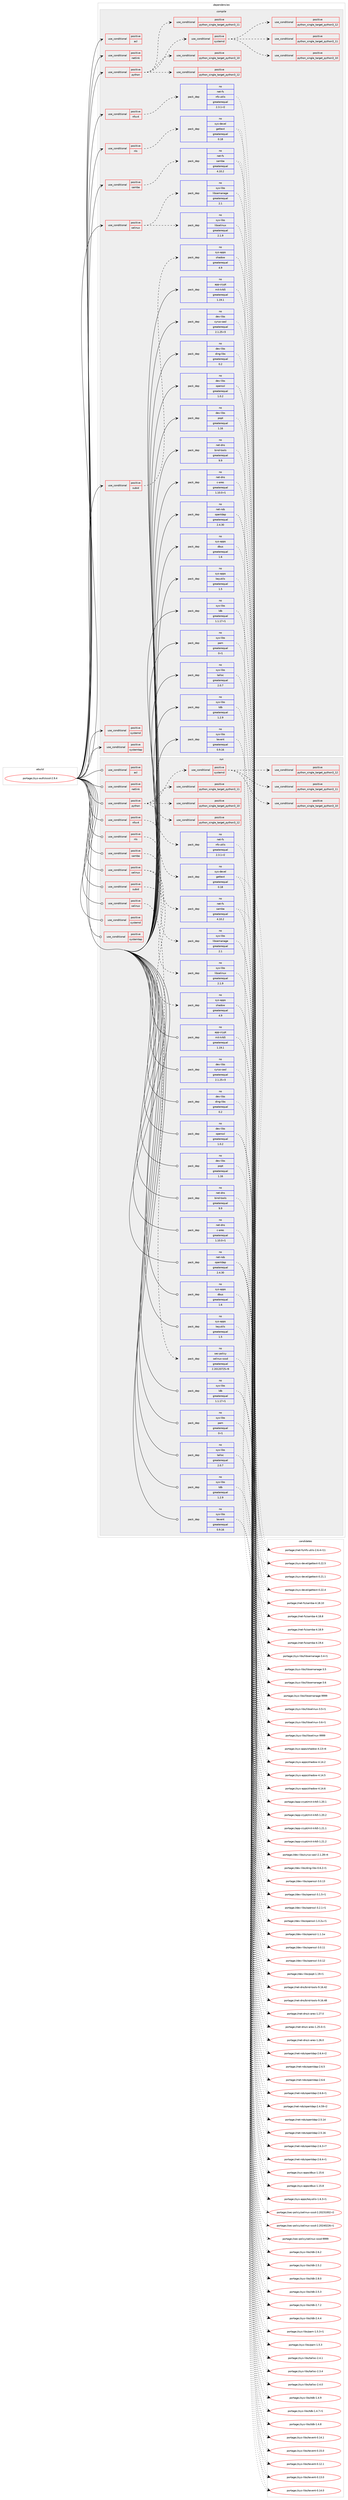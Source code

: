 digraph prolog {

# *************
# Graph options
# *************

newrank=true;
concentrate=true;
compound=true;
graph [rankdir=LR,fontname=Helvetica,fontsize=10,ranksep=1.5];#, ranksep=2.5, nodesep=0.2];
edge  [arrowhead=vee];
node  [fontname=Helvetica,fontsize=10];

# **********
# The ebuild
# **********

subgraph cluster_leftcol {
color=gray;
rank=same;
label=<<i>ebuild</i>>;
id [label="portage://sys-auth/sssd-2.9.4", color=red, width=4, href="../sys-auth/sssd-2.9.4.svg"];
}

# ****************
# The dependencies
# ****************

subgraph cluster_midcol {
color=gray;
label=<<i>dependencies</i>>;
subgraph cluster_compile {
fillcolor="#eeeeee";
style=filled;
label=<<i>compile</i>>;
subgraph cond10071 {
dependency14152 [label=<<TABLE BORDER="0" CELLBORDER="1" CELLSPACING="0" CELLPADDING="4"><TR><TD ROWSPAN="3" CELLPADDING="10">use_conditional</TD></TR><TR><TD>positive</TD></TR><TR><TD>acl</TD></TR></TABLE>>, shape=none, color=red];
# *** BEGIN UNKNOWN DEPENDENCY TYPE (TODO) ***
# dependency14152 -> package_dependency(portage://sys-auth/sssd-2.9.4,install,no,net-fs,cifs-utils,none,[,,],[],[use(enable(acl),none)])
# *** END UNKNOWN DEPENDENCY TYPE (TODO) ***

}
id:e -> dependency14152:w [weight=20,style="solid",arrowhead="vee"];
subgraph cond10072 {
dependency14153 [label=<<TABLE BORDER="0" CELLBORDER="1" CELLSPACING="0" CELLPADDING="4"><TR><TD ROWSPAN="3" CELLPADDING="10">use_conditional</TD></TR><TR><TD>positive</TD></TR><TR><TD>netlink</TD></TR></TABLE>>, shape=none, color=red];
# *** BEGIN UNKNOWN DEPENDENCY TYPE (TODO) ***
# dependency14153 -> package_dependency(portage://sys-auth/sssd-2.9.4,install,no,dev-libs,libnl,none,[,,],[slot(3)],[])
# *** END UNKNOWN DEPENDENCY TYPE (TODO) ***

}
id:e -> dependency14153:w [weight=20,style="solid",arrowhead="vee"];
subgraph cond10073 {
dependency14154 [label=<<TABLE BORDER="0" CELLBORDER="1" CELLSPACING="0" CELLPADDING="4"><TR><TD ROWSPAN="3" CELLPADDING="10">use_conditional</TD></TR><TR><TD>positive</TD></TR><TR><TD>nfsv4</TD></TR></TABLE>>, shape=none, color=red];
subgraph pack3943 {
dependency14155 [label=<<TABLE BORDER="0" CELLBORDER="1" CELLSPACING="0" CELLPADDING="4" WIDTH="220"><TR><TD ROWSPAN="6" CELLPADDING="30">pack_dep</TD></TR><TR><TD WIDTH="110">no</TD></TR><TR><TD>net-fs</TD></TR><TR><TD>nfs-utils</TD></TR><TR><TD>greaterequal</TD></TR><TR><TD>2.3.1-r2</TD></TR></TABLE>>, shape=none, color=blue];
}
dependency14154:e -> dependency14155:w [weight=20,style="dashed",arrowhead="vee"];
}
id:e -> dependency14154:w [weight=20,style="solid",arrowhead="vee"];
subgraph cond10074 {
dependency14156 [label=<<TABLE BORDER="0" CELLBORDER="1" CELLSPACING="0" CELLPADDING="4"><TR><TD ROWSPAN="3" CELLPADDING="10">use_conditional</TD></TR><TR><TD>positive</TD></TR><TR><TD>nls</TD></TR></TABLE>>, shape=none, color=red];
subgraph pack3944 {
dependency14157 [label=<<TABLE BORDER="0" CELLBORDER="1" CELLSPACING="0" CELLPADDING="4" WIDTH="220"><TR><TD ROWSPAN="6" CELLPADDING="30">pack_dep</TD></TR><TR><TD WIDTH="110">no</TD></TR><TR><TD>sys-devel</TD></TR><TR><TD>gettext</TD></TR><TR><TD>greaterequal</TD></TR><TR><TD>0.18</TD></TR></TABLE>>, shape=none, color=blue];
}
dependency14156:e -> dependency14157:w [weight=20,style="dashed",arrowhead="vee"];
}
id:e -> dependency14156:w [weight=20,style="solid",arrowhead="vee"];
subgraph cond10075 {
dependency14158 [label=<<TABLE BORDER="0" CELLBORDER="1" CELLSPACING="0" CELLPADDING="4"><TR><TD ROWSPAN="3" CELLPADDING="10">use_conditional</TD></TR><TR><TD>positive</TD></TR><TR><TD>python</TD></TR></TABLE>>, shape=none, color=red];
subgraph cond10076 {
dependency14159 [label=<<TABLE BORDER="0" CELLBORDER="1" CELLSPACING="0" CELLPADDING="4"><TR><TD ROWSPAN="3" CELLPADDING="10">use_conditional</TD></TR><TR><TD>positive</TD></TR><TR><TD>python_single_target_python3_10</TD></TR></TABLE>>, shape=none, color=red];
# *** BEGIN UNKNOWN DEPENDENCY TYPE (TODO) ***
# dependency14159 -> package_dependency(portage://sys-auth/sssd-2.9.4,install,no,dev-lang,python,none,[,,],[slot(3.10)],[])
# *** END UNKNOWN DEPENDENCY TYPE (TODO) ***

}
dependency14158:e -> dependency14159:w [weight=20,style="dashed",arrowhead="vee"];
subgraph cond10077 {
dependency14160 [label=<<TABLE BORDER="0" CELLBORDER="1" CELLSPACING="0" CELLPADDING="4"><TR><TD ROWSPAN="3" CELLPADDING="10">use_conditional</TD></TR><TR><TD>positive</TD></TR><TR><TD>python_single_target_python3_11</TD></TR></TABLE>>, shape=none, color=red];
# *** BEGIN UNKNOWN DEPENDENCY TYPE (TODO) ***
# dependency14160 -> package_dependency(portage://sys-auth/sssd-2.9.4,install,no,dev-lang,python,none,[,,],[slot(3.11)],[])
# *** END UNKNOWN DEPENDENCY TYPE (TODO) ***

}
dependency14158:e -> dependency14160:w [weight=20,style="dashed",arrowhead="vee"];
subgraph cond10078 {
dependency14161 [label=<<TABLE BORDER="0" CELLBORDER="1" CELLSPACING="0" CELLPADDING="4"><TR><TD ROWSPAN="3" CELLPADDING="10">use_conditional</TD></TR><TR><TD>positive</TD></TR><TR><TD>python_single_target_python3_12</TD></TR></TABLE>>, shape=none, color=red];
# *** BEGIN UNKNOWN DEPENDENCY TYPE (TODO) ***
# dependency14161 -> package_dependency(portage://sys-auth/sssd-2.9.4,install,no,dev-lang,python,none,[,,],[slot(3.12)],[])
# *** END UNKNOWN DEPENDENCY TYPE (TODO) ***

}
dependency14158:e -> dependency14161:w [weight=20,style="dashed",arrowhead="vee"];
subgraph cond10079 {
dependency14162 [label=<<TABLE BORDER="0" CELLBORDER="1" CELLSPACING="0" CELLPADDING="4"><TR><TD ROWSPAN="3" CELLPADDING="10">use_conditional</TD></TR><TR><TD>positive</TD></TR><TR><TD>systemd</TD></TR></TABLE>>, shape=none, color=red];
subgraph cond10080 {
dependency14163 [label=<<TABLE BORDER="0" CELLBORDER="1" CELLSPACING="0" CELLPADDING="4"><TR><TD ROWSPAN="3" CELLPADDING="10">use_conditional</TD></TR><TR><TD>positive</TD></TR><TR><TD>python_single_target_python3_10</TD></TR></TABLE>>, shape=none, color=red];
# *** BEGIN UNKNOWN DEPENDENCY TYPE (TODO) ***
# dependency14163 -> package_dependency(portage://sys-auth/sssd-2.9.4,install,no,dev-python,python-systemd,none,[,,],[],[use(enable(python_targets_python3_10),negative)])
# *** END UNKNOWN DEPENDENCY TYPE (TODO) ***

}
dependency14162:e -> dependency14163:w [weight=20,style="dashed",arrowhead="vee"];
subgraph cond10081 {
dependency14164 [label=<<TABLE BORDER="0" CELLBORDER="1" CELLSPACING="0" CELLPADDING="4"><TR><TD ROWSPAN="3" CELLPADDING="10">use_conditional</TD></TR><TR><TD>positive</TD></TR><TR><TD>python_single_target_python3_11</TD></TR></TABLE>>, shape=none, color=red];
# *** BEGIN UNKNOWN DEPENDENCY TYPE (TODO) ***
# dependency14164 -> package_dependency(portage://sys-auth/sssd-2.9.4,install,no,dev-python,python-systemd,none,[,,],[],[use(enable(python_targets_python3_11),negative)])
# *** END UNKNOWN DEPENDENCY TYPE (TODO) ***

}
dependency14162:e -> dependency14164:w [weight=20,style="dashed",arrowhead="vee"];
subgraph cond10082 {
dependency14165 [label=<<TABLE BORDER="0" CELLBORDER="1" CELLSPACING="0" CELLPADDING="4"><TR><TD ROWSPAN="3" CELLPADDING="10">use_conditional</TD></TR><TR><TD>positive</TD></TR><TR><TD>python_single_target_python3_12</TD></TR></TABLE>>, shape=none, color=red];
# *** BEGIN UNKNOWN DEPENDENCY TYPE (TODO) ***
# dependency14165 -> package_dependency(portage://sys-auth/sssd-2.9.4,install,no,dev-python,python-systemd,none,[,,],[],[use(enable(python_targets_python3_12),negative)])
# *** END UNKNOWN DEPENDENCY TYPE (TODO) ***

}
dependency14162:e -> dependency14165:w [weight=20,style="dashed",arrowhead="vee"];
}
dependency14158:e -> dependency14162:w [weight=20,style="dashed",arrowhead="vee"];
}
id:e -> dependency14158:w [weight=20,style="solid",arrowhead="vee"];
subgraph cond10083 {
dependency14166 [label=<<TABLE BORDER="0" CELLBORDER="1" CELLSPACING="0" CELLPADDING="4"><TR><TD ROWSPAN="3" CELLPADDING="10">use_conditional</TD></TR><TR><TD>positive</TD></TR><TR><TD>samba</TD></TR></TABLE>>, shape=none, color=red];
subgraph pack3945 {
dependency14167 [label=<<TABLE BORDER="0" CELLBORDER="1" CELLSPACING="0" CELLPADDING="4" WIDTH="220"><TR><TD ROWSPAN="6" CELLPADDING="30">pack_dep</TD></TR><TR><TD WIDTH="110">no</TD></TR><TR><TD>net-fs</TD></TR><TR><TD>samba</TD></TR><TR><TD>greaterequal</TD></TR><TR><TD>4.10.2</TD></TR></TABLE>>, shape=none, color=blue];
}
dependency14166:e -> dependency14167:w [weight=20,style="dashed",arrowhead="vee"];
}
id:e -> dependency14166:w [weight=20,style="solid",arrowhead="vee"];
subgraph cond10084 {
dependency14168 [label=<<TABLE BORDER="0" CELLBORDER="1" CELLSPACING="0" CELLPADDING="4"><TR><TD ROWSPAN="3" CELLPADDING="10">use_conditional</TD></TR><TR><TD>positive</TD></TR><TR><TD>selinux</TD></TR></TABLE>>, shape=none, color=red];
subgraph pack3946 {
dependency14169 [label=<<TABLE BORDER="0" CELLBORDER="1" CELLSPACING="0" CELLPADDING="4" WIDTH="220"><TR><TD ROWSPAN="6" CELLPADDING="30">pack_dep</TD></TR><TR><TD WIDTH="110">no</TD></TR><TR><TD>sys-libs</TD></TR><TR><TD>libselinux</TD></TR><TR><TD>greaterequal</TD></TR><TR><TD>2.1.9</TD></TR></TABLE>>, shape=none, color=blue];
}
dependency14168:e -> dependency14169:w [weight=20,style="dashed",arrowhead="vee"];
subgraph pack3947 {
dependency14170 [label=<<TABLE BORDER="0" CELLBORDER="1" CELLSPACING="0" CELLPADDING="4" WIDTH="220"><TR><TD ROWSPAN="6" CELLPADDING="30">pack_dep</TD></TR><TR><TD WIDTH="110">no</TD></TR><TR><TD>sys-libs</TD></TR><TR><TD>libsemanage</TD></TR><TR><TD>greaterequal</TD></TR><TR><TD>2.1</TD></TR></TABLE>>, shape=none, color=blue];
}
dependency14168:e -> dependency14170:w [weight=20,style="dashed",arrowhead="vee"];
}
id:e -> dependency14168:w [weight=20,style="solid",arrowhead="vee"];
subgraph cond10085 {
dependency14171 [label=<<TABLE BORDER="0" CELLBORDER="1" CELLSPACING="0" CELLPADDING="4"><TR><TD ROWSPAN="3" CELLPADDING="10">use_conditional</TD></TR><TR><TD>positive</TD></TR><TR><TD>subid</TD></TR></TABLE>>, shape=none, color=red];
subgraph pack3948 {
dependency14172 [label=<<TABLE BORDER="0" CELLBORDER="1" CELLSPACING="0" CELLPADDING="4" WIDTH="220"><TR><TD ROWSPAN="6" CELLPADDING="30">pack_dep</TD></TR><TR><TD WIDTH="110">no</TD></TR><TR><TD>sys-apps</TD></TR><TR><TD>shadow</TD></TR><TR><TD>greaterequal</TD></TR><TR><TD>4.9</TD></TR></TABLE>>, shape=none, color=blue];
}
dependency14171:e -> dependency14172:w [weight=20,style="dashed",arrowhead="vee"];
}
id:e -> dependency14171:w [weight=20,style="solid",arrowhead="vee"];
subgraph cond10086 {
dependency14173 [label=<<TABLE BORDER="0" CELLBORDER="1" CELLSPACING="0" CELLPADDING="4"><TR><TD ROWSPAN="3" CELLPADDING="10">use_conditional</TD></TR><TR><TD>positive</TD></TR><TR><TD>systemd</TD></TR></TABLE>>, shape=none, color=red];
# *** BEGIN UNKNOWN DEPENDENCY TYPE (TODO) ***
# dependency14173 -> package_dependency(portage://sys-auth/sssd-2.9.4,install,no,sys-apps,systemd,none,[,,],any_same_slot,[])
# *** END UNKNOWN DEPENDENCY TYPE (TODO) ***

# *** BEGIN UNKNOWN DEPENDENCY TYPE (TODO) ***
# dependency14173 -> package_dependency(portage://sys-auth/sssd-2.9.4,install,no,sys-apps,util-linux,none,[,,],[],[])
# *** END UNKNOWN DEPENDENCY TYPE (TODO) ***

}
id:e -> dependency14173:w [weight=20,style="solid",arrowhead="vee"];
subgraph cond10087 {
dependency14174 [label=<<TABLE BORDER="0" CELLBORDER="1" CELLSPACING="0" CELLPADDING="4"><TR><TD ROWSPAN="3" CELLPADDING="10">use_conditional</TD></TR><TR><TD>positive</TD></TR><TR><TD>systemtap</TD></TR></TABLE>>, shape=none, color=red];
# *** BEGIN UNKNOWN DEPENDENCY TYPE (TODO) ***
# dependency14174 -> package_dependency(portage://sys-auth/sssd-2.9.4,install,no,dev-debug,systemtap,none,[,,],[],[])
# *** END UNKNOWN DEPENDENCY TYPE (TODO) ***

}
id:e -> dependency14174:w [weight=20,style="solid",arrowhead="vee"];
subgraph pack3949 {
dependency14175 [label=<<TABLE BORDER="0" CELLBORDER="1" CELLSPACING="0" CELLPADDING="4" WIDTH="220"><TR><TD ROWSPAN="6" CELLPADDING="30">pack_dep</TD></TR><TR><TD WIDTH="110">no</TD></TR><TR><TD>app-crypt</TD></TR><TR><TD>mit-krb5</TD></TR><TR><TD>greaterequal</TD></TR><TR><TD>1.19.1</TD></TR></TABLE>>, shape=none, color=blue];
}
id:e -> dependency14175:w [weight=20,style="solid",arrowhead="vee"];
# *** BEGIN UNKNOWN DEPENDENCY TYPE (TODO) ***
# id -> package_dependency(portage://sys-auth/sssd-2.9.4,install,no,app-crypt,p11-kit,none,[,,],[],[])
# *** END UNKNOWN DEPENDENCY TYPE (TODO) ***

subgraph pack3950 {
dependency14176 [label=<<TABLE BORDER="0" CELLBORDER="1" CELLSPACING="0" CELLPADDING="4" WIDTH="220"><TR><TD ROWSPAN="6" CELLPADDING="30">pack_dep</TD></TR><TR><TD WIDTH="110">no</TD></TR><TR><TD>dev-libs</TD></TR><TR><TD>cyrus-sasl</TD></TR><TR><TD>greaterequal</TD></TR><TR><TD>2.1.25-r3</TD></TR></TABLE>>, shape=none, color=blue];
}
id:e -> dependency14176:w [weight=20,style="solid",arrowhead="vee"];
subgraph pack3951 {
dependency14177 [label=<<TABLE BORDER="0" CELLBORDER="1" CELLSPACING="0" CELLPADDING="4" WIDTH="220"><TR><TD ROWSPAN="6" CELLPADDING="30">pack_dep</TD></TR><TR><TD WIDTH="110">no</TD></TR><TR><TD>dev-libs</TD></TR><TR><TD>ding-libs</TD></TR><TR><TD>greaterequal</TD></TR><TR><TD>0.2</TD></TR></TABLE>>, shape=none, color=blue];
}
id:e -> dependency14177:w [weight=20,style="solid",arrowhead="vee"];
# *** BEGIN UNKNOWN DEPENDENCY TYPE (TODO) ***
# id -> package_dependency(portage://sys-auth/sssd-2.9.4,install,no,dev-libs,jansson,none,[,,],any_same_slot,[])
# *** END UNKNOWN DEPENDENCY TYPE (TODO) ***

# *** BEGIN UNKNOWN DEPENDENCY TYPE (TODO) ***
# id -> package_dependency(portage://sys-auth/sssd-2.9.4,install,no,dev-libs,libpcre2,none,[,,],any_same_slot,[])
# *** END UNKNOWN DEPENDENCY TYPE (TODO) ***

# *** BEGIN UNKNOWN DEPENDENCY TYPE (TODO) ***
# id -> package_dependency(portage://sys-auth/sssd-2.9.4,install,no,dev-libs,libunistring,none,[,,],any_same_slot,[])
# *** END UNKNOWN DEPENDENCY TYPE (TODO) ***

subgraph pack3952 {
dependency14178 [label=<<TABLE BORDER="0" CELLBORDER="1" CELLSPACING="0" CELLPADDING="4" WIDTH="220"><TR><TD ROWSPAN="6" CELLPADDING="30">pack_dep</TD></TR><TR><TD WIDTH="110">no</TD></TR><TR><TD>dev-libs</TD></TR><TR><TD>openssl</TD></TR><TR><TD>greaterequal</TD></TR><TR><TD>1.0.2</TD></TR></TABLE>>, shape=none, color=blue];
}
id:e -> dependency14178:w [weight=20,style="solid",arrowhead="vee"];
subgraph pack3953 {
dependency14179 [label=<<TABLE BORDER="0" CELLBORDER="1" CELLSPACING="0" CELLPADDING="4" WIDTH="220"><TR><TD ROWSPAN="6" CELLPADDING="30">pack_dep</TD></TR><TR><TD WIDTH="110">no</TD></TR><TR><TD>dev-libs</TD></TR><TR><TD>popt</TD></TR><TR><TD>greaterequal</TD></TR><TR><TD>1.16</TD></TR></TABLE>>, shape=none, color=blue];
}
id:e -> dependency14179:w [weight=20,style="solid",arrowhead="vee"];
subgraph pack3954 {
dependency14180 [label=<<TABLE BORDER="0" CELLBORDER="1" CELLSPACING="0" CELLPADDING="4" WIDTH="220"><TR><TD ROWSPAN="6" CELLPADDING="30">pack_dep</TD></TR><TR><TD WIDTH="110">no</TD></TR><TR><TD>net-dns</TD></TR><TR><TD>bind-tools</TD></TR><TR><TD>greaterequal</TD></TR><TR><TD>9.9</TD></TR></TABLE>>, shape=none, color=blue];
}
id:e -> dependency14180:w [weight=20,style="solid",arrowhead="vee"];
subgraph pack3955 {
dependency14181 [label=<<TABLE BORDER="0" CELLBORDER="1" CELLSPACING="0" CELLPADDING="4" WIDTH="220"><TR><TD ROWSPAN="6" CELLPADDING="30">pack_dep</TD></TR><TR><TD WIDTH="110">no</TD></TR><TR><TD>net-dns</TD></TR><TR><TD>c-ares</TD></TR><TR><TD>greaterequal</TD></TR><TR><TD>1.10.0-r1</TD></TR></TABLE>>, shape=none, color=blue];
}
id:e -> dependency14181:w [weight=20,style="solid",arrowhead="vee"];
subgraph pack3956 {
dependency14182 [label=<<TABLE BORDER="0" CELLBORDER="1" CELLSPACING="0" CELLPADDING="4" WIDTH="220"><TR><TD ROWSPAN="6" CELLPADDING="30">pack_dep</TD></TR><TR><TD WIDTH="110">no</TD></TR><TR><TD>net-nds</TD></TR><TR><TD>openldap</TD></TR><TR><TD>greaterequal</TD></TR><TR><TD>2.4.30</TD></TR></TABLE>>, shape=none, color=blue];
}
id:e -> dependency14182:w [weight=20,style="solid",arrowhead="vee"];
subgraph pack3957 {
dependency14183 [label=<<TABLE BORDER="0" CELLBORDER="1" CELLSPACING="0" CELLPADDING="4" WIDTH="220"><TR><TD ROWSPAN="6" CELLPADDING="30">pack_dep</TD></TR><TR><TD WIDTH="110">no</TD></TR><TR><TD>sys-apps</TD></TR><TR><TD>dbus</TD></TR><TR><TD>greaterequal</TD></TR><TR><TD>1.6</TD></TR></TABLE>>, shape=none, color=blue];
}
id:e -> dependency14183:w [weight=20,style="solid",arrowhead="vee"];
subgraph pack3958 {
dependency14184 [label=<<TABLE BORDER="0" CELLBORDER="1" CELLSPACING="0" CELLPADDING="4" WIDTH="220"><TR><TD ROWSPAN="6" CELLPADDING="30">pack_dep</TD></TR><TR><TD WIDTH="110">no</TD></TR><TR><TD>sys-apps</TD></TR><TR><TD>keyutils</TD></TR><TR><TD>greaterequal</TD></TR><TR><TD>1.5</TD></TR></TABLE>>, shape=none, color=blue];
}
id:e -> dependency14184:w [weight=20,style="solid",arrowhead="vee"];
subgraph pack3959 {
dependency14185 [label=<<TABLE BORDER="0" CELLBORDER="1" CELLSPACING="0" CELLPADDING="4" WIDTH="220"><TR><TD ROWSPAN="6" CELLPADDING="30">pack_dep</TD></TR><TR><TD WIDTH="110">no</TD></TR><TR><TD>sys-libs</TD></TR><TR><TD>ldb</TD></TR><TR><TD>greaterequal</TD></TR><TR><TD>1.1.17-r1</TD></TR></TABLE>>, shape=none, color=blue];
}
id:e -> dependency14185:w [weight=20,style="solid",arrowhead="vee"];
subgraph pack3960 {
dependency14186 [label=<<TABLE BORDER="0" CELLBORDER="1" CELLSPACING="0" CELLPADDING="4" WIDTH="220"><TR><TD ROWSPAN="6" CELLPADDING="30">pack_dep</TD></TR><TR><TD WIDTH="110">no</TD></TR><TR><TD>sys-libs</TD></TR><TR><TD>pam</TD></TR><TR><TD>greaterequal</TD></TR><TR><TD>0-r1</TD></TR></TABLE>>, shape=none, color=blue];
}
id:e -> dependency14186:w [weight=20,style="solid",arrowhead="vee"];
subgraph pack3961 {
dependency14187 [label=<<TABLE BORDER="0" CELLBORDER="1" CELLSPACING="0" CELLPADDING="4" WIDTH="220"><TR><TD ROWSPAN="6" CELLPADDING="30">pack_dep</TD></TR><TR><TD WIDTH="110">no</TD></TR><TR><TD>sys-libs</TD></TR><TR><TD>talloc</TD></TR><TR><TD>greaterequal</TD></TR><TR><TD>2.0.7</TD></TR></TABLE>>, shape=none, color=blue];
}
id:e -> dependency14187:w [weight=20,style="solid",arrowhead="vee"];
subgraph pack3962 {
dependency14188 [label=<<TABLE BORDER="0" CELLBORDER="1" CELLSPACING="0" CELLPADDING="4" WIDTH="220"><TR><TD ROWSPAN="6" CELLPADDING="30">pack_dep</TD></TR><TR><TD WIDTH="110">no</TD></TR><TR><TD>sys-libs</TD></TR><TR><TD>tdb</TD></TR><TR><TD>greaterequal</TD></TR><TR><TD>1.2.9</TD></TR></TABLE>>, shape=none, color=blue];
}
id:e -> dependency14188:w [weight=20,style="solid",arrowhead="vee"];
subgraph pack3963 {
dependency14189 [label=<<TABLE BORDER="0" CELLBORDER="1" CELLSPACING="0" CELLPADDING="4" WIDTH="220"><TR><TD ROWSPAN="6" CELLPADDING="30">pack_dep</TD></TR><TR><TD WIDTH="110">no</TD></TR><TR><TD>sys-libs</TD></TR><TR><TD>tevent</TD></TR><TR><TD>greaterequal</TD></TR><TR><TD>0.9.16</TD></TR></TABLE>>, shape=none, color=blue];
}
id:e -> dependency14189:w [weight=20,style="solid",arrowhead="vee"];
# *** BEGIN UNKNOWN DEPENDENCY TYPE (TODO) ***
# id -> package_dependency(portage://sys-auth/sssd-2.9.4,install,no,virtual,libintl,none,[,,],[],[])
# *** END UNKNOWN DEPENDENCY TYPE (TODO) ***

}
subgraph cluster_compileandrun {
fillcolor="#eeeeee";
style=filled;
label=<<i>compile and run</i>>;
}
subgraph cluster_run {
fillcolor="#eeeeee";
style=filled;
label=<<i>run</i>>;
subgraph cond10088 {
dependency14190 [label=<<TABLE BORDER="0" CELLBORDER="1" CELLSPACING="0" CELLPADDING="4"><TR><TD ROWSPAN="3" CELLPADDING="10">use_conditional</TD></TR><TR><TD>positive</TD></TR><TR><TD>acl</TD></TR></TABLE>>, shape=none, color=red];
# *** BEGIN UNKNOWN DEPENDENCY TYPE (TODO) ***
# dependency14190 -> package_dependency(portage://sys-auth/sssd-2.9.4,run,no,net-fs,cifs-utils,none,[,,],[],[use(enable(acl),none)])
# *** END UNKNOWN DEPENDENCY TYPE (TODO) ***

}
id:e -> dependency14190:w [weight=20,style="solid",arrowhead="odot"];
subgraph cond10089 {
dependency14191 [label=<<TABLE BORDER="0" CELLBORDER="1" CELLSPACING="0" CELLPADDING="4"><TR><TD ROWSPAN="3" CELLPADDING="10">use_conditional</TD></TR><TR><TD>positive</TD></TR><TR><TD>netlink</TD></TR></TABLE>>, shape=none, color=red];
# *** BEGIN UNKNOWN DEPENDENCY TYPE (TODO) ***
# dependency14191 -> package_dependency(portage://sys-auth/sssd-2.9.4,run,no,dev-libs,libnl,none,[,,],[slot(3)],[])
# *** END UNKNOWN DEPENDENCY TYPE (TODO) ***

}
id:e -> dependency14191:w [weight=20,style="solid",arrowhead="odot"];
subgraph cond10090 {
dependency14192 [label=<<TABLE BORDER="0" CELLBORDER="1" CELLSPACING="0" CELLPADDING="4"><TR><TD ROWSPAN="3" CELLPADDING="10">use_conditional</TD></TR><TR><TD>positive</TD></TR><TR><TD>nfsv4</TD></TR></TABLE>>, shape=none, color=red];
subgraph pack3964 {
dependency14193 [label=<<TABLE BORDER="0" CELLBORDER="1" CELLSPACING="0" CELLPADDING="4" WIDTH="220"><TR><TD ROWSPAN="6" CELLPADDING="30">pack_dep</TD></TR><TR><TD WIDTH="110">no</TD></TR><TR><TD>net-fs</TD></TR><TR><TD>nfs-utils</TD></TR><TR><TD>greaterequal</TD></TR><TR><TD>2.3.1-r2</TD></TR></TABLE>>, shape=none, color=blue];
}
dependency14192:e -> dependency14193:w [weight=20,style="dashed",arrowhead="vee"];
}
id:e -> dependency14192:w [weight=20,style="solid",arrowhead="odot"];
subgraph cond10091 {
dependency14194 [label=<<TABLE BORDER="0" CELLBORDER="1" CELLSPACING="0" CELLPADDING="4"><TR><TD ROWSPAN="3" CELLPADDING="10">use_conditional</TD></TR><TR><TD>positive</TD></TR><TR><TD>nls</TD></TR></TABLE>>, shape=none, color=red];
subgraph pack3965 {
dependency14195 [label=<<TABLE BORDER="0" CELLBORDER="1" CELLSPACING="0" CELLPADDING="4" WIDTH="220"><TR><TD ROWSPAN="6" CELLPADDING="30">pack_dep</TD></TR><TR><TD WIDTH="110">no</TD></TR><TR><TD>sys-devel</TD></TR><TR><TD>gettext</TD></TR><TR><TD>greaterequal</TD></TR><TR><TD>0.18</TD></TR></TABLE>>, shape=none, color=blue];
}
dependency14194:e -> dependency14195:w [weight=20,style="dashed",arrowhead="vee"];
}
id:e -> dependency14194:w [weight=20,style="solid",arrowhead="odot"];
subgraph cond10092 {
dependency14196 [label=<<TABLE BORDER="0" CELLBORDER="1" CELLSPACING="0" CELLPADDING="4"><TR><TD ROWSPAN="3" CELLPADDING="10">use_conditional</TD></TR><TR><TD>positive</TD></TR><TR><TD>python</TD></TR></TABLE>>, shape=none, color=red];
subgraph cond10093 {
dependency14197 [label=<<TABLE BORDER="0" CELLBORDER="1" CELLSPACING="0" CELLPADDING="4"><TR><TD ROWSPAN="3" CELLPADDING="10">use_conditional</TD></TR><TR><TD>positive</TD></TR><TR><TD>python_single_target_python3_10</TD></TR></TABLE>>, shape=none, color=red];
# *** BEGIN UNKNOWN DEPENDENCY TYPE (TODO) ***
# dependency14197 -> package_dependency(portage://sys-auth/sssd-2.9.4,run,no,dev-lang,python,none,[,,],[slot(3.10)],[])
# *** END UNKNOWN DEPENDENCY TYPE (TODO) ***

}
dependency14196:e -> dependency14197:w [weight=20,style="dashed",arrowhead="vee"];
subgraph cond10094 {
dependency14198 [label=<<TABLE BORDER="0" CELLBORDER="1" CELLSPACING="0" CELLPADDING="4"><TR><TD ROWSPAN="3" CELLPADDING="10">use_conditional</TD></TR><TR><TD>positive</TD></TR><TR><TD>python_single_target_python3_11</TD></TR></TABLE>>, shape=none, color=red];
# *** BEGIN UNKNOWN DEPENDENCY TYPE (TODO) ***
# dependency14198 -> package_dependency(portage://sys-auth/sssd-2.9.4,run,no,dev-lang,python,none,[,,],[slot(3.11)],[])
# *** END UNKNOWN DEPENDENCY TYPE (TODO) ***

}
dependency14196:e -> dependency14198:w [weight=20,style="dashed",arrowhead="vee"];
subgraph cond10095 {
dependency14199 [label=<<TABLE BORDER="0" CELLBORDER="1" CELLSPACING="0" CELLPADDING="4"><TR><TD ROWSPAN="3" CELLPADDING="10">use_conditional</TD></TR><TR><TD>positive</TD></TR><TR><TD>python_single_target_python3_12</TD></TR></TABLE>>, shape=none, color=red];
# *** BEGIN UNKNOWN DEPENDENCY TYPE (TODO) ***
# dependency14199 -> package_dependency(portage://sys-auth/sssd-2.9.4,run,no,dev-lang,python,none,[,,],[slot(3.12)],[])
# *** END UNKNOWN DEPENDENCY TYPE (TODO) ***

}
dependency14196:e -> dependency14199:w [weight=20,style="dashed",arrowhead="vee"];
subgraph cond10096 {
dependency14200 [label=<<TABLE BORDER="0" CELLBORDER="1" CELLSPACING="0" CELLPADDING="4"><TR><TD ROWSPAN="3" CELLPADDING="10">use_conditional</TD></TR><TR><TD>positive</TD></TR><TR><TD>systemd</TD></TR></TABLE>>, shape=none, color=red];
subgraph cond10097 {
dependency14201 [label=<<TABLE BORDER="0" CELLBORDER="1" CELLSPACING="0" CELLPADDING="4"><TR><TD ROWSPAN="3" CELLPADDING="10">use_conditional</TD></TR><TR><TD>positive</TD></TR><TR><TD>python_single_target_python3_10</TD></TR></TABLE>>, shape=none, color=red];
# *** BEGIN UNKNOWN DEPENDENCY TYPE (TODO) ***
# dependency14201 -> package_dependency(portage://sys-auth/sssd-2.9.4,run,no,dev-python,python-systemd,none,[,,],[],[use(enable(python_targets_python3_10),negative)])
# *** END UNKNOWN DEPENDENCY TYPE (TODO) ***

}
dependency14200:e -> dependency14201:w [weight=20,style="dashed",arrowhead="vee"];
subgraph cond10098 {
dependency14202 [label=<<TABLE BORDER="0" CELLBORDER="1" CELLSPACING="0" CELLPADDING="4"><TR><TD ROWSPAN="3" CELLPADDING="10">use_conditional</TD></TR><TR><TD>positive</TD></TR><TR><TD>python_single_target_python3_11</TD></TR></TABLE>>, shape=none, color=red];
# *** BEGIN UNKNOWN DEPENDENCY TYPE (TODO) ***
# dependency14202 -> package_dependency(portage://sys-auth/sssd-2.9.4,run,no,dev-python,python-systemd,none,[,,],[],[use(enable(python_targets_python3_11),negative)])
# *** END UNKNOWN DEPENDENCY TYPE (TODO) ***

}
dependency14200:e -> dependency14202:w [weight=20,style="dashed",arrowhead="vee"];
subgraph cond10099 {
dependency14203 [label=<<TABLE BORDER="0" CELLBORDER="1" CELLSPACING="0" CELLPADDING="4"><TR><TD ROWSPAN="3" CELLPADDING="10">use_conditional</TD></TR><TR><TD>positive</TD></TR><TR><TD>python_single_target_python3_12</TD></TR></TABLE>>, shape=none, color=red];
# *** BEGIN UNKNOWN DEPENDENCY TYPE (TODO) ***
# dependency14203 -> package_dependency(portage://sys-auth/sssd-2.9.4,run,no,dev-python,python-systemd,none,[,,],[],[use(enable(python_targets_python3_12),negative)])
# *** END UNKNOWN DEPENDENCY TYPE (TODO) ***

}
dependency14200:e -> dependency14203:w [weight=20,style="dashed",arrowhead="vee"];
}
dependency14196:e -> dependency14200:w [weight=20,style="dashed",arrowhead="vee"];
}
id:e -> dependency14196:w [weight=20,style="solid",arrowhead="odot"];
subgraph cond10100 {
dependency14204 [label=<<TABLE BORDER="0" CELLBORDER="1" CELLSPACING="0" CELLPADDING="4"><TR><TD ROWSPAN="3" CELLPADDING="10">use_conditional</TD></TR><TR><TD>positive</TD></TR><TR><TD>samba</TD></TR></TABLE>>, shape=none, color=red];
subgraph pack3966 {
dependency14205 [label=<<TABLE BORDER="0" CELLBORDER="1" CELLSPACING="0" CELLPADDING="4" WIDTH="220"><TR><TD ROWSPAN="6" CELLPADDING="30">pack_dep</TD></TR><TR><TD WIDTH="110">no</TD></TR><TR><TD>net-fs</TD></TR><TR><TD>samba</TD></TR><TR><TD>greaterequal</TD></TR><TR><TD>4.10.2</TD></TR></TABLE>>, shape=none, color=blue];
}
dependency14204:e -> dependency14205:w [weight=20,style="dashed",arrowhead="vee"];
}
id:e -> dependency14204:w [weight=20,style="solid",arrowhead="odot"];
subgraph cond10101 {
dependency14206 [label=<<TABLE BORDER="0" CELLBORDER="1" CELLSPACING="0" CELLPADDING="4"><TR><TD ROWSPAN="3" CELLPADDING="10">use_conditional</TD></TR><TR><TD>positive</TD></TR><TR><TD>selinux</TD></TR></TABLE>>, shape=none, color=red];
subgraph pack3967 {
dependency14207 [label=<<TABLE BORDER="0" CELLBORDER="1" CELLSPACING="0" CELLPADDING="4" WIDTH="220"><TR><TD ROWSPAN="6" CELLPADDING="30">pack_dep</TD></TR><TR><TD WIDTH="110">no</TD></TR><TR><TD>sec-policy</TD></TR><TR><TD>selinux-sssd</TD></TR><TR><TD>greaterequal</TD></TR><TR><TD>2.20120725-r9</TD></TR></TABLE>>, shape=none, color=blue];
}
dependency14206:e -> dependency14207:w [weight=20,style="dashed",arrowhead="vee"];
}
id:e -> dependency14206:w [weight=20,style="solid",arrowhead="odot"];
subgraph cond10102 {
dependency14208 [label=<<TABLE BORDER="0" CELLBORDER="1" CELLSPACING="0" CELLPADDING="4"><TR><TD ROWSPAN="3" CELLPADDING="10">use_conditional</TD></TR><TR><TD>positive</TD></TR><TR><TD>selinux</TD></TR></TABLE>>, shape=none, color=red];
subgraph pack3968 {
dependency14209 [label=<<TABLE BORDER="0" CELLBORDER="1" CELLSPACING="0" CELLPADDING="4" WIDTH="220"><TR><TD ROWSPAN="6" CELLPADDING="30">pack_dep</TD></TR><TR><TD WIDTH="110">no</TD></TR><TR><TD>sys-libs</TD></TR><TR><TD>libselinux</TD></TR><TR><TD>greaterequal</TD></TR><TR><TD>2.1.9</TD></TR></TABLE>>, shape=none, color=blue];
}
dependency14208:e -> dependency14209:w [weight=20,style="dashed",arrowhead="vee"];
subgraph pack3969 {
dependency14210 [label=<<TABLE BORDER="0" CELLBORDER="1" CELLSPACING="0" CELLPADDING="4" WIDTH="220"><TR><TD ROWSPAN="6" CELLPADDING="30">pack_dep</TD></TR><TR><TD WIDTH="110">no</TD></TR><TR><TD>sys-libs</TD></TR><TR><TD>libsemanage</TD></TR><TR><TD>greaterequal</TD></TR><TR><TD>2.1</TD></TR></TABLE>>, shape=none, color=blue];
}
dependency14208:e -> dependency14210:w [weight=20,style="dashed",arrowhead="vee"];
}
id:e -> dependency14208:w [weight=20,style="solid",arrowhead="odot"];
subgraph cond10103 {
dependency14211 [label=<<TABLE BORDER="0" CELLBORDER="1" CELLSPACING="0" CELLPADDING="4"><TR><TD ROWSPAN="3" CELLPADDING="10">use_conditional</TD></TR><TR><TD>positive</TD></TR><TR><TD>subid</TD></TR></TABLE>>, shape=none, color=red];
subgraph pack3970 {
dependency14212 [label=<<TABLE BORDER="0" CELLBORDER="1" CELLSPACING="0" CELLPADDING="4" WIDTH="220"><TR><TD ROWSPAN="6" CELLPADDING="30">pack_dep</TD></TR><TR><TD WIDTH="110">no</TD></TR><TR><TD>sys-apps</TD></TR><TR><TD>shadow</TD></TR><TR><TD>greaterequal</TD></TR><TR><TD>4.9</TD></TR></TABLE>>, shape=none, color=blue];
}
dependency14211:e -> dependency14212:w [weight=20,style="dashed",arrowhead="vee"];
}
id:e -> dependency14211:w [weight=20,style="solid",arrowhead="odot"];
subgraph cond10104 {
dependency14213 [label=<<TABLE BORDER="0" CELLBORDER="1" CELLSPACING="0" CELLPADDING="4"><TR><TD ROWSPAN="3" CELLPADDING="10">use_conditional</TD></TR><TR><TD>positive</TD></TR><TR><TD>systemd</TD></TR></TABLE>>, shape=none, color=red];
# *** BEGIN UNKNOWN DEPENDENCY TYPE (TODO) ***
# dependency14213 -> package_dependency(portage://sys-auth/sssd-2.9.4,run,no,sys-apps,systemd,none,[,,],any_same_slot,[])
# *** END UNKNOWN DEPENDENCY TYPE (TODO) ***

# *** BEGIN UNKNOWN DEPENDENCY TYPE (TODO) ***
# dependency14213 -> package_dependency(portage://sys-auth/sssd-2.9.4,run,no,sys-apps,util-linux,none,[,,],[],[])
# *** END UNKNOWN DEPENDENCY TYPE (TODO) ***

}
id:e -> dependency14213:w [weight=20,style="solid",arrowhead="odot"];
subgraph cond10105 {
dependency14214 [label=<<TABLE BORDER="0" CELLBORDER="1" CELLSPACING="0" CELLPADDING="4"><TR><TD ROWSPAN="3" CELLPADDING="10">use_conditional</TD></TR><TR><TD>positive</TD></TR><TR><TD>systemtap</TD></TR></TABLE>>, shape=none, color=red];
# *** BEGIN UNKNOWN DEPENDENCY TYPE (TODO) ***
# dependency14214 -> package_dependency(portage://sys-auth/sssd-2.9.4,run,no,dev-debug,systemtap,none,[,,],[],[])
# *** END UNKNOWN DEPENDENCY TYPE (TODO) ***

}
id:e -> dependency14214:w [weight=20,style="solid",arrowhead="odot"];
subgraph pack3971 {
dependency14215 [label=<<TABLE BORDER="0" CELLBORDER="1" CELLSPACING="0" CELLPADDING="4" WIDTH="220"><TR><TD ROWSPAN="6" CELLPADDING="30">pack_dep</TD></TR><TR><TD WIDTH="110">no</TD></TR><TR><TD>app-crypt</TD></TR><TR><TD>mit-krb5</TD></TR><TR><TD>greaterequal</TD></TR><TR><TD>1.19.1</TD></TR></TABLE>>, shape=none, color=blue];
}
id:e -> dependency14215:w [weight=20,style="solid",arrowhead="odot"];
# *** BEGIN UNKNOWN DEPENDENCY TYPE (TODO) ***
# id -> package_dependency(portage://sys-auth/sssd-2.9.4,run,no,app-crypt,p11-kit,none,[,,],[],[])
# *** END UNKNOWN DEPENDENCY TYPE (TODO) ***

subgraph pack3972 {
dependency14216 [label=<<TABLE BORDER="0" CELLBORDER="1" CELLSPACING="0" CELLPADDING="4" WIDTH="220"><TR><TD ROWSPAN="6" CELLPADDING="30">pack_dep</TD></TR><TR><TD WIDTH="110">no</TD></TR><TR><TD>dev-libs</TD></TR><TR><TD>cyrus-sasl</TD></TR><TR><TD>greaterequal</TD></TR><TR><TD>2.1.25-r3</TD></TR></TABLE>>, shape=none, color=blue];
}
id:e -> dependency14216:w [weight=20,style="solid",arrowhead="odot"];
subgraph pack3973 {
dependency14217 [label=<<TABLE BORDER="0" CELLBORDER="1" CELLSPACING="0" CELLPADDING="4" WIDTH="220"><TR><TD ROWSPAN="6" CELLPADDING="30">pack_dep</TD></TR><TR><TD WIDTH="110">no</TD></TR><TR><TD>dev-libs</TD></TR><TR><TD>ding-libs</TD></TR><TR><TD>greaterequal</TD></TR><TR><TD>0.2</TD></TR></TABLE>>, shape=none, color=blue];
}
id:e -> dependency14217:w [weight=20,style="solid",arrowhead="odot"];
# *** BEGIN UNKNOWN DEPENDENCY TYPE (TODO) ***
# id -> package_dependency(portage://sys-auth/sssd-2.9.4,run,no,dev-libs,jansson,none,[,,],any_same_slot,[])
# *** END UNKNOWN DEPENDENCY TYPE (TODO) ***

# *** BEGIN UNKNOWN DEPENDENCY TYPE (TODO) ***
# id -> package_dependency(portage://sys-auth/sssd-2.9.4,run,no,dev-libs,libpcre2,none,[,,],any_same_slot,[])
# *** END UNKNOWN DEPENDENCY TYPE (TODO) ***

# *** BEGIN UNKNOWN DEPENDENCY TYPE (TODO) ***
# id -> package_dependency(portage://sys-auth/sssd-2.9.4,run,no,dev-libs,libunistring,none,[,,],any_same_slot,[])
# *** END UNKNOWN DEPENDENCY TYPE (TODO) ***

subgraph pack3974 {
dependency14218 [label=<<TABLE BORDER="0" CELLBORDER="1" CELLSPACING="0" CELLPADDING="4" WIDTH="220"><TR><TD ROWSPAN="6" CELLPADDING="30">pack_dep</TD></TR><TR><TD WIDTH="110">no</TD></TR><TR><TD>dev-libs</TD></TR><TR><TD>openssl</TD></TR><TR><TD>greaterequal</TD></TR><TR><TD>1.0.2</TD></TR></TABLE>>, shape=none, color=blue];
}
id:e -> dependency14218:w [weight=20,style="solid",arrowhead="odot"];
subgraph pack3975 {
dependency14219 [label=<<TABLE BORDER="0" CELLBORDER="1" CELLSPACING="0" CELLPADDING="4" WIDTH="220"><TR><TD ROWSPAN="6" CELLPADDING="30">pack_dep</TD></TR><TR><TD WIDTH="110">no</TD></TR><TR><TD>dev-libs</TD></TR><TR><TD>popt</TD></TR><TR><TD>greaterequal</TD></TR><TR><TD>1.16</TD></TR></TABLE>>, shape=none, color=blue];
}
id:e -> dependency14219:w [weight=20,style="solid",arrowhead="odot"];
subgraph pack3976 {
dependency14220 [label=<<TABLE BORDER="0" CELLBORDER="1" CELLSPACING="0" CELLPADDING="4" WIDTH="220"><TR><TD ROWSPAN="6" CELLPADDING="30">pack_dep</TD></TR><TR><TD WIDTH="110">no</TD></TR><TR><TD>net-dns</TD></TR><TR><TD>bind-tools</TD></TR><TR><TD>greaterequal</TD></TR><TR><TD>9.9</TD></TR></TABLE>>, shape=none, color=blue];
}
id:e -> dependency14220:w [weight=20,style="solid",arrowhead="odot"];
subgraph pack3977 {
dependency14221 [label=<<TABLE BORDER="0" CELLBORDER="1" CELLSPACING="0" CELLPADDING="4" WIDTH="220"><TR><TD ROWSPAN="6" CELLPADDING="30">pack_dep</TD></TR><TR><TD WIDTH="110">no</TD></TR><TR><TD>net-dns</TD></TR><TR><TD>c-ares</TD></TR><TR><TD>greaterequal</TD></TR><TR><TD>1.10.0-r1</TD></TR></TABLE>>, shape=none, color=blue];
}
id:e -> dependency14221:w [weight=20,style="solid",arrowhead="odot"];
subgraph pack3978 {
dependency14222 [label=<<TABLE BORDER="0" CELLBORDER="1" CELLSPACING="0" CELLPADDING="4" WIDTH="220"><TR><TD ROWSPAN="6" CELLPADDING="30">pack_dep</TD></TR><TR><TD WIDTH="110">no</TD></TR><TR><TD>net-nds</TD></TR><TR><TD>openldap</TD></TR><TR><TD>greaterequal</TD></TR><TR><TD>2.4.30</TD></TR></TABLE>>, shape=none, color=blue];
}
id:e -> dependency14222:w [weight=20,style="solid",arrowhead="odot"];
subgraph pack3979 {
dependency14223 [label=<<TABLE BORDER="0" CELLBORDER="1" CELLSPACING="0" CELLPADDING="4" WIDTH="220"><TR><TD ROWSPAN="6" CELLPADDING="30">pack_dep</TD></TR><TR><TD WIDTH="110">no</TD></TR><TR><TD>sys-apps</TD></TR><TR><TD>dbus</TD></TR><TR><TD>greaterequal</TD></TR><TR><TD>1.6</TD></TR></TABLE>>, shape=none, color=blue];
}
id:e -> dependency14223:w [weight=20,style="solid",arrowhead="odot"];
subgraph pack3980 {
dependency14224 [label=<<TABLE BORDER="0" CELLBORDER="1" CELLSPACING="0" CELLPADDING="4" WIDTH="220"><TR><TD ROWSPAN="6" CELLPADDING="30">pack_dep</TD></TR><TR><TD WIDTH="110">no</TD></TR><TR><TD>sys-apps</TD></TR><TR><TD>keyutils</TD></TR><TR><TD>greaterequal</TD></TR><TR><TD>1.5</TD></TR></TABLE>>, shape=none, color=blue];
}
id:e -> dependency14224:w [weight=20,style="solid",arrowhead="odot"];
subgraph pack3981 {
dependency14225 [label=<<TABLE BORDER="0" CELLBORDER="1" CELLSPACING="0" CELLPADDING="4" WIDTH="220"><TR><TD ROWSPAN="6" CELLPADDING="30">pack_dep</TD></TR><TR><TD WIDTH="110">no</TD></TR><TR><TD>sys-libs</TD></TR><TR><TD>ldb</TD></TR><TR><TD>greaterequal</TD></TR><TR><TD>1.1.17-r1</TD></TR></TABLE>>, shape=none, color=blue];
}
id:e -> dependency14225:w [weight=20,style="solid",arrowhead="odot"];
subgraph pack3982 {
dependency14226 [label=<<TABLE BORDER="0" CELLBORDER="1" CELLSPACING="0" CELLPADDING="4" WIDTH="220"><TR><TD ROWSPAN="6" CELLPADDING="30">pack_dep</TD></TR><TR><TD WIDTH="110">no</TD></TR><TR><TD>sys-libs</TD></TR><TR><TD>pam</TD></TR><TR><TD>greaterequal</TD></TR><TR><TD>0-r1</TD></TR></TABLE>>, shape=none, color=blue];
}
id:e -> dependency14226:w [weight=20,style="solid",arrowhead="odot"];
subgraph pack3983 {
dependency14227 [label=<<TABLE BORDER="0" CELLBORDER="1" CELLSPACING="0" CELLPADDING="4" WIDTH="220"><TR><TD ROWSPAN="6" CELLPADDING="30">pack_dep</TD></TR><TR><TD WIDTH="110">no</TD></TR><TR><TD>sys-libs</TD></TR><TR><TD>talloc</TD></TR><TR><TD>greaterequal</TD></TR><TR><TD>2.0.7</TD></TR></TABLE>>, shape=none, color=blue];
}
id:e -> dependency14227:w [weight=20,style="solid",arrowhead="odot"];
subgraph pack3984 {
dependency14228 [label=<<TABLE BORDER="0" CELLBORDER="1" CELLSPACING="0" CELLPADDING="4" WIDTH="220"><TR><TD ROWSPAN="6" CELLPADDING="30">pack_dep</TD></TR><TR><TD WIDTH="110">no</TD></TR><TR><TD>sys-libs</TD></TR><TR><TD>tdb</TD></TR><TR><TD>greaterequal</TD></TR><TR><TD>1.2.9</TD></TR></TABLE>>, shape=none, color=blue];
}
id:e -> dependency14228:w [weight=20,style="solid",arrowhead="odot"];
subgraph pack3985 {
dependency14229 [label=<<TABLE BORDER="0" CELLBORDER="1" CELLSPACING="0" CELLPADDING="4" WIDTH="220"><TR><TD ROWSPAN="6" CELLPADDING="30">pack_dep</TD></TR><TR><TD WIDTH="110">no</TD></TR><TR><TD>sys-libs</TD></TR><TR><TD>tevent</TD></TR><TR><TD>greaterequal</TD></TR><TR><TD>0.9.16</TD></TR></TABLE>>, shape=none, color=blue];
}
id:e -> dependency14229:w [weight=20,style="solid",arrowhead="odot"];
# *** BEGIN UNKNOWN DEPENDENCY TYPE (TODO) ***
# id -> package_dependency(portage://sys-auth/sssd-2.9.4,run,no,virtual,libintl,none,[,,],[],[])
# *** END UNKNOWN DEPENDENCY TYPE (TODO) ***

}
}

# **************
# The candidates
# **************

subgraph cluster_choices {
rank=same;
color=gray;
label=<<i>candidates</i>>;

subgraph choice3943 {
color=black;
nodesep=1;
choice110101116451021154711010211545117116105108115455046544652451144949 [label="portage://net-fs/nfs-utils-2.6.4-r11", color=red, width=4,href="../net-fs/nfs-utils-2.6.4-r11.svg"];
dependency14155:e -> choice110101116451021154711010211545117116105108115455046544652451144949:w [style=dotted,weight="100"];
}
subgraph choice3944 {
color=black;
nodesep=1;
choice115121115451001011181011084710310111611610112011645484650494649 [label="portage://sys-devel/gettext-0.21.1", color=red, width=4,href="../sys-devel/gettext-0.21.1.svg"];
choice115121115451001011181011084710310111611610112011645484650504652 [label="portage://sys-devel/gettext-0.22.4", color=red, width=4,href="../sys-devel/gettext-0.22.4.svg"];
choice115121115451001011181011084710310111611610112011645484650504653 [label="portage://sys-devel/gettext-0.22.5", color=red, width=4,href="../sys-devel/gettext-0.22.5.svg"];
dependency14157:e -> choice115121115451001011181011084710310111611610112011645484650494649:w [style=dotted,weight="100"];
dependency14157:e -> choice115121115451001011181011084710310111611610112011645484650504652:w [style=dotted,weight="100"];
dependency14157:e -> choice115121115451001011181011084710310111611610112011645484650504653:w [style=dotted,weight="100"];
}
subgraph choice3945 {
color=black;
nodesep=1;
choice11010111645102115471159710998974552464956464948 [label="portage://net-fs/samba-4.18.10", color=red, width=4,href="../net-fs/samba-4.18.10.svg"];
choice110101116451021154711597109989745524649564656 [label="portage://net-fs/samba-4.18.8", color=red, width=4,href="../net-fs/samba-4.18.8.svg"];
choice110101116451021154711597109989745524649564657 [label="portage://net-fs/samba-4.18.9", color=red, width=4,href="../net-fs/samba-4.18.9.svg"];
choice110101116451021154711597109989745524649574652 [label="portage://net-fs/samba-4.19.4", color=red, width=4,href="../net-fs/samba-4.19.4.svg"];
dependency14167:e -> choice11010111645102115471159710998974552464956464948:w [style=dotted,weight="100"];
dependency14167:e -> choice110101116451021154711597109989745524649564656:w [style=dotted,weight="100"];
dependency14167:e -> choice110101116451021154711597109989745524649564657:w [style=dotted,weight="100"];
dependency14167:e -> choice110101116451021154711597109989745524649574652:w [style=dotted,weight="100"];
}
subgraph choice3946 {
color=black;
nodesep=1;
choice11512111545108105981154710810598115101108105110117120455146534511449 [label="portage://sys-libs/libselinux-3.5-r1", color=red, width=4,href="../sys-libs/libselinux-3.5-r1.svg"];
choice11512111545108105981154710810598115101108105110117120455146544511449 [label="portage://sys-libs/libselinux-3.6-r1", color=red, width=4,href="../sys-libs/libselinux-3.6-r1.svg"];
choice115121115451081059811547108105981151011081051101171204557575757 [label="portage://sys-libs/libselinux-9999", color=red, width=4,href="../sys-libs/libselinux-9999.svg"];
dependency14169:e -> choice11512111545108105981154710810598115101108105110117120455146534511449:w [style=dotted,weight="100"];
dependency14169:e -> choice11512111545108105981154710810598115101108105110117120455146544511449:w [style=dotted,weight="100"];
dependency14169:e -> choice115121115451081059811547108105981151011081051101171204557575757:w [style=dotted,weight="100"];
}
subgraph choice3947 {
color=black;
nodesep=1;
choice115121115451081059811547108105981151011099711097103101455146524511449 [label="portage://sys-libs/libsemanage-3.4-r1", color=red, width=4,href="../sys-libs/libsemanage-3.4-r1.svg"];
choice11512111545108105981154710810598115101109971109710310145514653 [label="portage://sys-libs/libsemanage-3.5", color=red, width=4,href="../sys-libs/libsemanage-3.5.svg"];
choice11512111545108105981154710810598115101109971109710310145514654 [label="portage://sys-libs/libsemanage-3.6", color=red, width=4,href="../sys-libs/libsemanage-3.6.svg"];
choice1151211154510810598115471081059811510110997110971031014557575757 [label="portage://sys-libs/libsemanage-9999", color=red, width=4,href="../sys-libs/libsemanage-9999.svg"];
dependency14170:e -> choice115121115451081059811547108105981151011099711097103101455146524511449:w [style=dotted,weight="100"];
dependency14170:e -> choice11512111545108105981154710810598115101109971109710310145514653:w [style=dotted,weight="100"];
dependency14170:e -> choice11512111545108105981154710810598115101109971109710310145514654:w [style=dotted,weight="100"];
dependency14170:e -> choice1151211154510810598115471081059811510110997110971031014557575757:w [style=dotted,weight="100"];
}
subgraph choice3948 {
color=black;
nodesep=1;
choice1151211154597112112115471151049710011111945524649514511452 [label="portage://sys-apps/shadow-4.13-r4", color=red, width=4,href="../sys-apps/shadow-4.13-r4.svg"];
choice1151211154597112112115471151049710011111945524649524650 [label="portage://sys-apps/shadow-4.14.2", color=red, width=4,href="../sys-apps/shadow-4.14.2.svg"];
choice1151211154597112112115471151049710011111945524649524653 [label="portage://sys-apps/shadow-4.14.5", color=red, width=4,href="../sys-apps/shadow-4.14.5.svg"];
choice1151211154597112112115471151049710011111945524649524654 [label="portage://sys-apps/shadow-4.14.6", color=red, width=4,href="../sys-apps/shadow-4.14.6.svg"];
dependency14172:e -> choice1151211154597112112115471151049710011111945524649514511452:w [style=dotted,weight="100"];
dependency14172:e -> choice1151211154597112112115471151049710011111945524649524650:w [style=dotted,weight="100"];
dependency14172:e -> choice1151211154597112112115471151049710011111945524649524653:w [style=dotted,weight="100"];
dependency14172:e -> choice1151211154597112112115471151049710011111945524649524654:w [style=dotted,weight="100"];
}
subgraph choice3949 {
color=black;
nodesep=1;
choice9711211245991141211121164710910511645107114985345494650484649 [label="portage://app-crypt/mit-krb5-1.20.1", color=red, width=4,href="../app-crypt/mit-krb5-1.20.1.svg"];
choice9711211245991141211121164710910511645107114985345494650484650 [label="portage://app-crypt/mit-krb5-1.20.2", color=red, width=4,href="../app-crypt/mit-krb5-1.20.2.svg"];
choice9711211245991141211121164710910511645107114985345494650494649 [label="portage://app-crypt/mit-krb5-1.21.1", color=red, width=4,href="../app-crypt/mit-krb5-1.21.1.svg"];
choice9711211245991141211121164710910511645107114985345494650494650 [label="portage://app-crypt/mit-krb5-1.21.2", color=red, width=4,href="../app-crypt/mit-krb5-1.21.2.svg"];
dependency14175:e -> choice9711211245991141211121164710910511645107114985345494650484649:w [style=dotted,weight="100"];
dependency14175:e -> choice9711211245991141211121164710910511645107114985345494650484650:w [style=dotted,weight="100"];
dependency14175:e -> choice9711211245991141211121164710910511645107114985345494650494649:w [style=dotted,weight="100"];
dependency14175:e -> choice9711211245991141211121164710910511645107114985345494650494650:w [style=dotted,weight="100"];
}
subgraph choice3950 {
color=black;
nodesep=1;
choice100101118451081059811547991211141171154511597115108455046494650564511452 [label="portage://dev-libs/cyrus-sasl-2.1.28-r4", color=red, width=4,href="../dev-libs/cyrus-sasl-2.1.28-r4.svg"];
dependency14176:e -> choice100101118451081059811547991211141171154511597115108455046494650564511452:w [style=dotted,weight="100"];
}
subgraph choice3951 {
color=black;
nodesep=1;
choice10010111845108105981154710010511010345108105981154548465446504511449 [label="portage://dev-libs/ding-libs-0.6.2-r1", color=red, width=4,href="../dev-libs/ding-libs-0.6.2-r1.svg"];
dependency14177:e -> choice10010111845108105981154710010511010345108105981154548465446504511449:w [style=dotted,weight="100"];
}
subgraph choice3952 {
color=black;
nodesep=1;
choice1001011184510810598115471111121011101151151084549464846501174511449 [label="portage://dev-libs/openssl-1.0.2u-r1", color=red, width=4,href="../dev-libs/openssl-1.0.2u-r1.svg"];
choice100101118451081059811547111112101110115115108454946494649119 [label="portage://dev-libs/openssl-1.1.1w", color=red, width=4,href="../dev-libs/openssl-1.1.1w.svg"];
choice10010111845108105981154711111210111011511510845514648464949 [label="portage://dev-libs/openssl-3.0.11", color=red, width=4,href="../dev-libs/openssl-3.0.11.svg"];
choice10010111845108105981154711111210111011511510845514648464950 [label="portage://dev-libs/openssl-3.0.12", color=red, width=4,href="../dev-libs/openssl-3.0.12.svg"];
choice10010111845108105981154711111210111011511510845514648464951 [label="portage://dev-libs/openssl-3.0.13", color=red, width=4,href="../dev-libs/openssl-3.0.13.svg"];
choice1001011184510810598115471111121011101151151084551464946534511449 [label="portage://dev-libs/openssl-3.1.5-r1", color=red, width=4,href="../dev-libs/openssl-3.1.5-r1.svg"];
choice1001011184510810598115471111121011101151151084551465046494511449 [label="portage://dev-libs/openssl-3.2.1-r1", color=red, width=4,href="../dev-libs/openssl-3.2.1-r1.svg"];
dependency14178:e -> choice1001011184510810598115471111121011101151151084549464846501174511449:w [style=dotted,weight="100"];
dependency14178:e -> choice100101118451081059811547111112101110115115108454946494649119:w [style=dotted,weight="100"];
dependency14178:e -> choice10010111845108105981154711111210111011511510845514648464949:w [style=dotted,weight="100"];
dependency14178:e -> choice10010111845108105981154711111210111011511510845514648464950:w [style=dotted,weight="100"];
dependency14178:e -> choice10010111845108105981154711111210111011511510845514648464951:w [style=dotted,weight="100"];
dependency14178:e -> choice1001011184510810598115471111121011101151151084551464946534511449:w [style=dotted,weight="100"];
dependency14178:e -> choice1001011184510810598115471111121011101151151084551465046494511449:w [style=dotted,weight="100"];
}
subgraph choice3953 {
color=black;
nodesep=1;
choice10010111845108105981154711211111211645494649574511449 [label="portage://dev-libs/popt-1.19-r1", color=red, width=4,href="../dev-libs/popt-1.19-r1.svg"];
dependency14179:e -> choice10010111845108105981154711211111211645494649574511449:w [style=dotted,weight="100"];
}
subgraph choice3954 {
color=black;
nodesep=1;
choice110101116451001101154798105110100451161111111081154557464954465250 [label="portage://net-dns/bind-tools-9.16.42", color=red, width=4,href="../net-dns/bind-tools-9.16.42.svg"];
choice110101116451001101154798105110100451161111111081154557464954465256 [label="portage://net-dns/bind-tools-9.16.48", color=red, width=4,href="../net-dns/bind-tools-9.16.48.svg"];
dependency14180:e -> choice110101116451001101154798105110100451161111111081154557464954465250:w [style=dotted,weight="100"];
dependency14180:e -> choice110101116451001101154798105110100451161111111081154557464954465256:w [style=dotted,weight="100"];
}
subgraph choice3955 {
color=black;
nodesep=1;
choice1101011164510011011547994597114101115454946505346484511449 [label="portage://net-dns/c-ares-1.25.0-r1", color=red, width=4,href="../net-dns/c-ares-1.25.0-r1.svg"];
choice110101116451001101154799459711410111545494650544648 [label="portage://net-dns/c-ares-1.26.0", color=red, width=4,href="../net-dns/c-ares-1.26.0.svg"];
choice110101116451001101154799459711410111545494650554648 [label="portage://net-dns/c-ares-1.27.0", color=red, width=4,href="../net-dns/c-ares-1.27.0.svg"];
dependency14181:e -> choice1101011164510011011547994597114101115454946505346484511449:w [style=dotted,weight="100"];
dependency14181:e -> choice110101116451001101154799459711410111545494650544648:w [style=dotted,weight="100"];
dependency14181:e -> choice110101116451001101154799459711410111545494650554648:w [style=dotted,weight="100"];
}
subgraph choice3956 {
color=black;
nodesep=1;
choice110101116451101001154711111210111010810097112455046524653574511450 [label="portage://net-nds/openldap-2.4.59-r2", color=red, width=4,href="../net-nds/openldap-2.4.59-r2.svg"];
choice11010111645110100115471111121011101081009711245504653464952 [label="portage://net-nds/openldap-2.5.14", color=red, width=4,href="../net-nds/openldap-2.5.14.svg"];
choice11010111645110100115471111121011101081009711245504653464954 [label="portage://net-nds/openldap-2.5.16", color=red, width=4,href="../net-nds/openldap-2.5.16.svg"];
choice1101011164511010011547111112101110108100971124550465446514511455 [label="portage://net-nds/openldap-2.6.3-r7", color=red, width=4,href="../net-nds/openldap-2.6.3-r7.svg"];
choice1101011164511010011547111112101110108100971124550465446524511449 [label="portage://net-nds/openldap-2.6.4-r1", color=red, width=4,href="../net-nds/openldap-2.6.4-r1.svg"];
choice1101011164511010011547111112101110108100971124550465446524511450 [label="portage://net-nds/openldap-2.6.4-r2", color=red, width=4,href="../net-nds/openldap-2.6.4-r2.svg"];
choice110101116451101001154711111210111010810097112455046544653 [label="portage://net-nds/openldap-2.6.5", color=red, width=4,href="../net-nds/openldap-2.6.5.svg"];
choice110101116451101001154711111210111010810097112455046544654 [label="portage://net-nds/openldap-2.6.6", color=red, width=4,href="../net-nds/openldap-2.6.6.svg"];
choice1101011164511010011547111112101110108100971124550465446544511449 [label="portage://net-nds/openldap-2.6.6-r1", color=red, width=4,href="../net-nds/openldap-2.6.6-r1.svg"];
dependency14182:e -> choice110101116451101001154711111210111010810097112455046524653574511450:w [style=dotted,weight="100"];
dependency14182:e -> choice11010111645110100115471111121011101081009711245504653464952:w [style=dotted,weight="100"];
dependency14182:e -> choice11010111645110100115471111121011101081009711245504653464954:w [style=dotted,weight="100"];
dependency14182:e -> choice1101011164511010011547111112101110108100971124550465446514511455:w [style=dotted,weight="100"];
dependency14182:e -> choice1101011164511010011547111112101110108100971124550465446524511449:w [style=dotted,weight="100"];
dependency14182:e -> choice1101011164511010011547111112101110108100971124550465446524511450:w [style=dotted,weight="100"];
dependency14182:e -> choice110101116451101001154711111210111010810097112455046544653:w [style=dotted,weight="100"];
dependency14182:e -> choice110101116451101001154711111210111010810097112455046544654:w [style=dotted,weight="100"];
dependency14182:e -> choice1101011164511010011547111112101110108100971124550465446544511449:w [style=dotted,weight="100"];
}
subgraph choice3957 {
color=black;
nodesep=1;
choice1151211154597112112115471009811711545494649534654 [label="portage://sys-apps/dbus-1.15.6", color=red, width=4,href="../sys-apps/dbus-1.15.6.svg"];
choice1151211154597112112115471009811711545494649534656 [label="portage://sys-apps/dbus-1.15.8", color=red, width=4,href="../sys-apps/dbus-1.15.8.svg"];
dependency14183:e -> choice1151211154597112112115471009811711545494649534654:w [style=dotted,weight="100"];
dependency14183:e -> choice1151211154597112112115471009811711545494649534656:w [style=dotted,weight="100"];
}
subgraph choice3958 {
color=black;
nodesep=1;
choice1151211154597112112115471071011211171161051081154549465446514511449 [label="portage://sys-apps/keyutils-1.6.3-r1", color=red, width=4,href="../sys-apps/keyutils-1.6.3-r1.svg"];
dependency14184:e -> choice1151211154597112112115471071011211171161051081154549465446514511449:w [style=dotted,weight="100"];
}
subgraph choice3959 {
color=black;
nodesep=1;
choice11512111545108105981154710810098455046524652 [label="portage://sys-libs/ldb-2.4.4", color=red, width=4,href="../sys-libs/ldb-2.4.4.svg"];
choice11512111545108105981154710810098455046534650 [label="portage://sys-libs/ldb-2.5.2", color=red, width=4,href="../sys-libs/ldb-2.5.2.svg"];
choice11512111545108105981154710810098455046534651 [label="portage://sys-libs/ldb-2.5.3", color=red, width=4,href="../sys-libs/ldb-2.5.3.svg"];
choice11512111545108105981154710810098455046544650 [label="portage://sys-libs/ldb-2.6.2", color=red, width=4,href="../sys-libs/ldb-2.6.2.svg"];
choice11512111545108105981154710810098455046554650 [label="portage://sys-libs/ldb-2.7.2", color=red, width=4,href="../sys-libs/ldb-2.7.2.svg"];
choice11512111545108105981154710810098455046564648 [label="portage://sys-libs/ldb-2.8.0", color=red, width=4,href="../sys-libs/ldb-2.8.0.svg"];
dependency14185:e -> choice11512111545108105981154710810098455046524652:w [style=dotted,weight="100"];
dependency14185:e -> choice11512111545108105981154710810098455046534650:w [style=dotted,weight="100"];
dependency14185:e -> choice11512111545108105981154710810098455046534651:w [style=dotted,weight="100"];
dependency14185:e -> choice11512111545108105981154710810098455046544650:w [style=dotted,weight="100"];
dependency14185:e -> choice11512111545108105981154710810098455046554650:w [style=dotted,weight="100"];
dependency14185:e -> choice11512111545108105981154710810098455046564648:w [style=dotted,weight="100"];
}
subgraph choice3960 {
color=black;
nodesep=1;
choice11512111545108105981154711297109454946534651 [label="portage://sys-libs/pam-1.5.3", color=red, width=4,href="../sys-libs/pam-1.5.3.svg"];
choice115121115451081059811547112971094549465346514511449 [label="portage://sys-libs/pam-1.5.3-r1", color=red, width=4,href="../sys-libs/pam-1.5.3-r1.svg"];
dependency14186:e -> choice11512111545108105981154711297109454946534651:w [style=dotted,weight="100"];
dependency14186:e -> choice115121115451081059811547112971094549465346514511449:w [style=dotted,weight="100"];
}
subgraph choice3961 {
color=black;
nodesep=1;
choice1151211154510810598115471169710810811199455046514652 [label="portage://sys-libs/talloc-2.3.4", color=red, width=4,href="../sys-libs/talloc-2.3.4.svg"];
choice1151211154510810598115471169710810811199455046524648 [label="portage://sys-libs/talloc-2.4.0", color=red, width=4,href="../sys-libs/talloc-2.4.0.svg"];
choice1151211154510810598115471169710810811199455046524649 [label="portage://sys-libs/talloc-2.4.1", color=red, width=4,href="../sys-libs/talloc-2.4.1.svg"];
dependency14187:e -> choice1151211154510810598115471169710810811199455046514652:w [style=dotted,weight="100"];
dependency14187:e -> choice1151211154510810598115471169710810811199455046524648:w [style=dotted,weight="100"];
dependency14187:e -> choice1151211154510810598115471169710810811199455046524649:w [style=dotted,weight="100"];
}
subgraph choice3962 {
color=black;
nodesep=1;
choice115121115451081059811547116100984549465246554511449 [label="portage://sys-libs/tdb-1.4.7-r1", color=red, width=4,href="../sys-libs/tdb-1.4.7-r1.svg"];
choice11512111545108105981154711610098454946524656 [label="portage://sys-libs/tdb-1.4.8", color=red, width=4,href="../sys-libs/tdb-1.4.8.svg"];
choice11512111545108105981154711610098454946524657 [label="portage://sys-libs/tdb-1.4.9", color=red, width=4,href="../sys-libs/tdb-1.4.9.svg"];
dependency14188:e -> choice115121115451081059811547116100984549465246554511449:w [style=dotted,weight="100"];
dependency14188:e -> choice11512111545108105981154711610098454946524656:w [style=dotted,weight="100"];
dependency14188:e -> choice11512111545108105981154711610098454946524657:w [style=dotted,weight="100"];
}
subgraph choice3963 {
color=black;
nodesep=1;
choice11512111545108105981154711610111810111011645484649504649 [label="portage://sys-libs/tevent-0.12.1", color=red, width=4,href="../sys-libs/tevent-0.12.1.svg"];
choice11512111545108105981154711610111810111011645484649514648 [label="portage://sys-libs/tevent-0.13.0", color=red, width=4,href="../sys-libs/tevent-0.13.0.svg"];
choice11512111545108105981154711610111810111011645484649524648 [label="portage://sys-libs/tevent-0.14.0", color=red, width=4,href="../sys-libs/tevent-0.14.0.svg"];
choice11512111545108105981154711610111810111011645484649524649 [label="portage://sys-libs/tevent-0.14.1", color=red, width=4,href="../sys-libs/tevent-0.14.1.svg"];
choice11512111545108105981154711610111810111011645484649534648 [label="portage://sys-libs/tevent-0.15.0", color=red, width=4,href="../sys-libs/tevent-0.15.0.svg"];
dependency14189:e -> choice11512111545108105981154711610111810111011645484649504649:w [style=dotted,weight="100"];
dependency14189:e -> choice11512111545108105981154711610111810111011645484649514648:w [style=dotted,weight="100"];
dependency14189:e -> choice11512111545108105981154711610111810111011645484649524648:w [style=dotted,weight="100"];
dependency14189:e -> choice11512111545108105981154711610111810111011645484649524649:w [style=dotted,weight="100"];
dependency14189:e -> choice11512111545108105981154711610111810111011645484649534648:w [style=dotted,weight="100"];
}
subgraph choice3964 {
color=black;
nodesep=1;
choice110101116451021154711010211545117116105108115455046544652451144949 [label="portage://net-fs/nfs-utils-2.6.4-r11", color=red, width=4,href="../net-fs/nfs-utils-2.6.4-r11.svg"];
dependency14193:e -> choice110101116451021154711010211545117116105108115455046544652451144949:w [style=dotted,weight="100"];
}
subgraph choice3965 {
color=black;
nodesep=1;
choice115121115451001011181011084710310111611610112011645484650494649 [label="portage://sys-devel/gettext-0.21.1", color=red, width=4,href="../sys-devel/gettext-0.21.1.svg"];
choice115121115451001011181011084710310111611610112011645484650504652 [label="portage://sys-devel/gettext-0.22.4", color=red, width=4,href="../sys-devel/gettext-0.22.4.svg"];
choice115121115451001011181011084710310111611610112011645484650504653 [label="portage://sys-devel/gettext-0.22.5", color=red, width=4,href="../sys-devel/gettext-0.22.5.svg"];
dependency14195:e -> choice115121115451001011181011084710310111611610112011645484650494649:w [style=dotted,weight="100"];
dependency14195:e -> choice115121115451001011181011084710310111611610112011645484650504652:w [style=dotted,weight="100"];
dependency14195:e -> choice115121115451001011181011084710310111611610112011645484650504653:w [style=dotted,weight="100"];
}
subgraph choice3966 {
color=black;
nodesep=1;
choice11010111645102115471159710998974552464956464948 [label="portage://net-fs/samba-4.18.10", color=red, width=4,href="../net-fs/samba-4.18.10.svg"];
choice110101116451021154711597109989745524649564656 [label="portage://net-fs/samba-4.18.8", color=red, width=4,href="../net-fs/samba-4.18.8.svg"];
choice110101116451021154711597109989745524649564657 [label="portage://net-fs/samba-4.18.9", color=red, width=4,href="../net-fs/samba-4.18.9.svg"];
choice110101116451021154711597109989745524649574652 [label="portage://net-fs/samba-4.19.4", color=red, width=4,href="../net-fs/samba-4.19.4.svg"];
dependency14205:e -> choice11010111645102115471159710998974552464956464948:w [style=dotted,weight="100"];
dependency14205:e -> choice110101116451021154711597109989745524649564656:w [style=dotted,weight="100"];
dependency14205:e -> choice110101116451021154711597109989745524649564657:w [style=dotted,weight="100"];
dependency14205:e -> choice110101116451021154711597109989745524649574652:w [style=dotted,weight="100"];
}
subgraph choice3967 {
color=black;
nodesep=1;
choice115101994511211110810599121471151011081051101171204511511511510045504650485051494848504511450 [label="portage://sec-policy/selinux-sssd-2.20231002-r2", color=red, width=4,href="../sec-policy/selinux-sssd-2.20231002-r2.svg"];
choice115101994511211110810599121471151011081051101171204511511511510045504650485052485050544511449 [label="portage://sec-policy/selinux-sssd-2.20240226-r1", color=red, width=4,href="../sec-policy/selinux-sssd-2.20240226-r1.svg"];
choice11510199451121111081059912147115101108105110117120451151151151004557575757 [label="portage://sec-policy/selinux-sssd-9999", color=red, width=4,href="../sec-policy/selinux-sssd-9999.svg"];
dependency14207:e -> choice115101994511211110810599121471151011081051101171204511511511510045504650485051494848504511450:w [style=dotted,weight="100"];
dependency14207:e -> choice115101994511211110810599121471151011081051101171204511511511510045504650485052485050544511449:w [style=dotted,weight="100"];
dependency14207:e -> choice11510199451121111081059912147115101108105110117120451151151151004557575757:w [style=dotted,weight="100"];
}
subgraph choice3968 {
color=black;
nodesep=1;
choice11512111545108105981154710810598115101108105110117120455146534511449 [label="portage://sys-libs/libselinux-3.5-r1", color=red, width=4,href="../sys-libs/libselinux-3.5-r1.svg"];
choice11512111545108105981154710810598115101108105110117120455146544511449 [label="portage://sys-libs/libselinux-3.6-r1", color=red, width=4,href="../sys-libs/libselinux-3.6-r1.svg"];
choice115121115451081059811547108105981151011081051101171204557575757 [label="portage://sys-libs/libselinux-9999", color=red, width=4,href="../sys-libs/libselinux-9999.svg"];
dependency14209:e -> choice11512111545108105981154710810598115101108105110117120455146534511449:w [style=dotted,weight="100"];
dependency14209:e -> choice11512111545108105981154710810598115101108105110117120455146544511449:w [style=dotted,weight="100"];
dependency14209:e -> choice115121115451081059811547108105981151011081051101171204557575757:w [style=dotted,weight="100"];
}
subgraph choice3969 {
color=black;
nodesep=1;
choice115121115451081059811547108105981151011099711097103101455146524511449 [label="portage://sys-libs/libsemanage-3.4-r1", color=red, width=4,href="../sys-libs/libsemanage-3.4-r1.svg"];
choice11512111545108105981154710810598115101109971109710310145514653 [label="portage://sys-libs/libsemanage-3.5", color=red, width=4,href="../sys-libs/libsemanage-3.5.svg"];
choice11512111545108105981154710810598115101109971109710310145514654 [label="portage://sys-libs/libsemanage-3.6", color=red, width=4,href="../sys-libs/libsemanage-3.6.svg"];
choice1151211154510810598115471081059811510110997110971031014557575757 [label="portage://sys-libs/libsemanage-9999", color=red, width=4,href="../sys-libs/libsemanage-9999.svg"];
dependency14210:e -> choice115121115451081059811547108105981151011099711097103101455146524511449:w [style=dotted,weight="100"];
dependency14210:e -> choice11512111545108105981154710810598115101109971109710310145514653:w [style=dotted,weight="100"];
dependency14210:e -> choice11512111545108105981154710810598115101109971109710310145514654:w [style=dotted,weight="100"];
dependency14210:e -> choice1151211154510810598115471081059811510110997110971031014557575757:w [style=dotted,weight="100"];
}
subgraph choice3970 {
color=black;
nodesep=1;
choice1151211154597112112115471151049710011111945524649514511452 [label="portage://sys-apps/shadow-4.13-r4", color=red, width=4,href="../sys-apps/shadow-4.13-r4.svg"];
choice1151211154597112112115471151049710011111945524649524650 [label="portage://sys-apps/shadow-4.14.2", color=red, width=4,href="../sys-apps/shadow-4.14.2.svg"];
choice1151211154597112112115471151049710011111945524649524653 [label="portage://sys-apps/shadow-4.14.5", color=red, width=4,href="../sys-apps/shadow-4.14.5.svg"];
choice1151211154597112112115471151049710011111945524649524654 [label="portage://sys-apps/shadow-4.14.6", color=red, width=4,href="../sys-apps/shadow-4.14.6.svg"];
dependency14212:e -> choice1151211154597112112115471151049710011111945524649514511452:w [style=dotted,weight="100"];
dependency14212:e -> choice1151211154597112112115471151049710011111945524649524650:w [style=dotted,weight="100"];
dependency14212:e -> choice1151211154597112112115471151049710011111945524649524653:w [style=dotted,weight="100"];
dependency14212:e -> choice1151211154597112112115471151049710011111945524649524654:w [style=dotted,weight="100"];
}
subgraph choice3971 {
color=black;
nodesep=1;
choice9711211245991141211121164710910511645107114985345494650484649 [label="portage://app-crypt/mit-krb5-1.20.1", color=red, width=4,href="../app-crypt/mit-krb5-1.20.1.svg"];
choice9711211245991141211121164710910511645107114985345494650484650 [label="portage://app-crypt/mit-krb5-1.20.2", color=red, width=4,href="../app-crypt/mit-krb5-1.20.2.svg"];
choice9711211245991141211121164710910511645107114985345494650494649 [label="portage://app-crypt/mit-krb5-1.21.1", color=red, width=4,href="../app-crypt/mit-krb5-1.21.1.svg"];
choice9711211245991141211121164710910511645107114985345494650494650 [label="portage://app-crypt/mit-krb5-1.21.2", color=red, width=4,href="../app-crypt/mit-krb5-1.21.2.svg"];
dependency14215:e -> choice9711211245991141211121164710910511645107114985345494650484649:w [style=dotted,weight="100"];
dependency14215:e -> choice9711211245991141211121164710910511645107114985345494650484650:w [style=dotted,weight="100"];
dependency14215:e -> choice9711211245991141211121164710910511645107114985345494650494649:w [style=dotted,weight="100"];
dependency14215:e -> choice9711211245991141211121164710910511645107114985345494650494650:w [style=dotted,weight="100"];
}
subgraph choice3972 {
color=black;
nodesep=1;
choice100101118451081059811547991211141171154511597115108455046494650564511452 [label="portage://dev-libs/cyrus-sasl-2.1.28-r4", color=red, width=4,href="../dev-libs/cyrus-sasl-2.1.28-r4.svg"];
dependency14216:e -> choice100101118451081059811547991211141171154511597115108455046494650564511452:w [style=dotted,weight="100"];
}
subgraph choice3973 {
color=black;
nodesep=1;
choice10010111845108105981154710010511010345108105981154548465446504511449 [label="portage://dev-libs/ding-libs-0.6.2-r1", color=red, width=4,href="../dev-libs/ding-libs-0.6.2-r1.svg"];
dependency14217:e -> choice10010111845108105981154710010511010345108105981154548465446504511449:w [style=dotted,weight="100"];
}
subgraph choice3974 {
color=black;
nodesep=1;
choice1001011184510810598115471111121011101151151084549464846501174511449 [label="portage://dev-libs/openssl-1.0.2u-r1", color=red, width=4,href="../dev-libs/openssl-1.0.2u-r1.svg"];
choice100101118451081059811547111112101110115115108454946494649119 [label="portage://dev-libs/openssl-1.1.1w", color=red, width=4,href="../dev-libs/openssl-1.1.1w.svg"];
choice10010111845108105981154711111210111011511510845514648464949 [label="portage://dev-libs/openssl-3.0.11", color=red, width=4,href="../dev-libs/openssl-3.0.11.svg"];
choice10010111845108105981154711111210111011511510845514648464950 [label="portage://dev-libs/openssl-3.0.12", color=red, width=4,href="../dev-libs/openssl-3.0.12.svg"];
choice10010111845108105981154711111210111011511510845514648464951 [label="portage://dev-libs/openssl-3.0.13", color=red, width=4,href="../dev-libs/openssl-3.0.13.svg"];
choice1001011184510810598115471111121011101151151084551464946534511449 [label="portage://dev-libs/openssl-3.1.5-r1", color=red, width=4,href="../dev-libs/openssl-3.1.5-r1.svg"];
choice1001011184510810598115471111121011101151151084551465046494511449 [label="portage://dev-libs/openssl-3.2.1-r1", color=red, width=4,href="../dev-libs/openssl-3.2.1-r1.svg"];
dependency14218:e -> choice1001011184510810598115471111121011101151151084549464846501174511449:w [style=dotted,weight="100"];
dependency14218:e -> choice100101118451081059811547111112101110115115108454946494649119:w [style=dotted,weight="100"];
dependency14218:e -> choice10010111845108105981154711111210111011511510845514648464949:w [style=dotted,weight="100"];
dependency14218:e -> choice10010111845108105981154711111210111011511510845514648464950:w [style=dotted,weight="100"];
dependency14218:e -> choice10010111845108105981154711111210111011511510845514648464951:w [style=dotted,weight="100"];
dependency14218:e -> choice1001011184510810598115471111121011101151151084551464946534511449:w [style=dotted,weight="100"];
dependency14218:e -> choice1001011184510810598115471111121011101151151084551465046494511449:w [style=dotted,weight="100"];
}
subgraph choice3975 {
color=black;
nodesep=1;
choice10010111845108105981154711211111211645494649574511449 [label="portage://dev-libs/popt-1.19-r1", color=red, width=4,href="../dev-libs/popt-1.19-r1.svg"];
dependency14219:e -> choice10010111845108105981154711211111211645494649574511449:w [style=dotted,weight="100"];
}
subgraph choice3976 {
color=black;
nodesep=1;
choice110101116451001101154798105110100451161111111081154557464954465250 [label="portage://net-dns/bind-tools-9.16.42", color=red, width=4,href="../net-dns/bind-tools-9.16.42.svg"];
choice110101116451001101154798105110100451161111111081154557464954465256 [label="portage://net-dns/bind-tools-9.16.48", color=red, width=4,href="../net-dns/bind-tools-9.16.48.svg"];
dependency14220:e -> choice110101116451001101154798105110100451161111111081154557464954465250:w [style=dotted,weight="100"];
dependency14220:e -> choice110101116451001101154798105110100451161111111081154557464954465256:w [style=dotted,weight="100"];
}
subgraph choice3977 {
color=black;
nodesep=1;
choice1101011164510011011547994597114101115454946505346484511449 [label="portage://net-dns/c-ares-1.25.0-r1", color=red, width=4,href="../net-dns/c-ares-1.25.0-r1.svg"];
choice110101116451001101154799459711410111545494650544648 [label="portage://net-dns/c-ares-1.26.0", color=red, width=4,href="../net-dns/c-ares-1.26.0.svg"];
choice110101116451001101154799459711410111545494650554648 [label="portage://net-dns/c-ares-1.27.0", color=red, width=4,href="../net-dns/c-ares-1.27.0.svg"];
dependency14221:e -> choice1101011164510011011547994597114101115454946505346484511449:w [style=dotted,weight="100"];
dependency14221:e -> choice110101116451001101154799459711410111545494650544648:w [style=dotted,weight="100"];
dependency14221:e -> choice110101116451001101154799459711410111545494650554648:w [style=dotted,weight="100"];
}
subgraph choice3978 {
color=black;
nodesep=1;
choice110101116451101001154711111210111010810097112455046524653574511450 [label="portage://net-nds/openldap-2.4.59-r2", color=red, width=4,href="../net-nds/openldap-2.4.59-r2.svg"];
choice11010111645110100115471111121011101081009711245504653464952 [label="portage://net-nds/openldap-2.5.14", color=red, width=4,href="../net-nds/openldap-2.5.14.svg"];
choice11010111645110100115471111121011101081009711245504653464954 [label="portage://net-nds/openldap-2.5.16", color=red, width=4,href="../net-nds/openldap-2.5.16.svg"];
choice1101011164511010011547111112101110108100971124550465446514511455 [label="portage://net-nds/openldap-2.6.3-r7", color=red, width=4,href="../net-nds/openldap-2.6.3-r7.svg"];
choice1101011164511010011547111112101110108100971124550465446524511449 [label="portage://net-nds/openldap-2.6.4-r1", color=red, width=4,href="../net-nds/openldap-2.6.4-r1.svg"];
choice1101011164511010011547111112101110108100971124550465446524511450 [label="portage://net-nds/openldap-2.6.4-r2", color=red, width=4,href="../net-nds/openldap-2.6.4-r2.svg"];
choice110101116451101001154711111210111010810097112455046544653 [label="portage://net-nds/openldap-2.6.5", color=red, width=4,href="../net-nds/openldap-2.6.5.svg"];
choice110101116451101001154711111210111010810097112455046544654 [label="portage://net-nds/openldap-2.6.6", color=red, width=4,href="../net-nds/openldap-2.6.6.svg"];
choice1101011164511010011547111112101110108100971124550465446544511449 [label="portage://net-nds/openldap-2.6.6-r1", color=red, width=4,href="../net-nds/openldap-2.6.6-r1.svg"];
dependency14222:e -> choice110101116451101001154711111210111010810097112455046524653574511450:w [style=dotted,weight="100"];
dependency14222:e -> choice11010111645110100115471111121011101081009711245504653464952:w [style=dotted,weight="100"];
dependency14222:e -> choice11010111645110100115471111121011101081009711245504653464954:w [style=dotted,weight="100"];
dependency14222:e -> choice1101011164511010011547111112101110108100971124550465446514511455:w [style=dotted,weight="100"];
dependency14222:e -> choice1101011164511010011547111112101110108100971124550465446524511449:w [style=dotted,weight="100"];
dependency14222:e -> choice1101011164511010011547111112101110108100971124550465446524511450:w [style=dotted,weight="100"];
dependency14222:e -> choice110101116451101001154711111210111010810097112455046544653:w [style=dotted,weight="100"];
dependency14222:e -> choice110101116451101001154711111210111010810097112455046544654:w [style=dotted,weight="100"];
dependency14222:e -> choice1101011164511010011547111112101110108100971124550465446544511449:w [style=dotted,weight="100"];
}
subgraph choice3979 {
color=black;
nodesep=1;
choice1151211154597112112115471009811711545494649534654 [label="portage://sys-apps/dbus-1.15.6", color=red, width=4,href="../sys-apps/dbus-1.15.6.svg"];
choice1151211154597112112115471009811711545494649534656 [label="portage://sys-apps/dbus-1.15.8", color=red, width=4,href="../sys-apps/dbus-1.15.8.svg"];
dependency14223:e -> choice1151211154597112112115471009811711545494649534654:w [style=dotted,weight="100"];
dependency14223:e -> choice1151211154597112112115471009811711545494649534656:w [style=dotted,weight="100"];
}
subgraph choice3980 {
color=black;
nodesep=1;
choice1151211154597112112115471071011211171161051081154549465446514511449 [label="portage://sys-apps/keyutils-1.6.3-r1", color=red, width=4,href="../sys-apps/keyutils-1.6.3-r1.svg"];
dependency14224:e -> choice1151211154597112112115471071011211171161051081154549465446514511449:w [style=dotted,weight="100"];
}
subgraph choice3981 {
color=black;
nodesep=1;
choice11512111545108105981154710810098455046524652 [label="portage://sys-libs/ldb-2.4.4", color=red, width=4,href="../sys-libs/ldb-2.4.4.svg"];
choice11512111545108105981154710810098455046534650 [label="portage://sys-libs/ldb-2.5.2", color=red, width=4,href="../sys-libs/ldb-2.5.2.svg"];
choice11512111545108105981154710810098455046534651 [label="portage://sys-libs/ldb-2.5.3", color=red, width=4,href="../sys-libs/ldb-2.5.3.svg"];
choice11512111545108105981154710810098455046544650 [label="portage://sys-libs/ldb-2.6.2", color=red, width=4,href="../sys-libs/ldb-2.6.2.svg"];
choice11512111545108105981154710810098455046554650 [label="portage://sys-libs/ldb-2.7.2", color=red, width=4,href="../sys-libs/ldb-2.7.2.svg"];
choice11512111545108105981154710810098455046564648 [label="portage://sys-libs/ldb-2.8.0", color=red, width=4,href="../sys-libs/ldb-2.8.0.svg"];
dependency14225:e -> choice11512111545108105981154710810098455046524652:w [style=dotted,weight="100"];
dependency14225:e -> choice11512111545108105981154710810098455046534650:w [style=dotted,weight="100"];
dependency14225:e -> choice11512111545108105981154710810098455046534651:w [style=dotted,weight="100"];
dependency14225:e -> choice11512111545108105981154710810098455046544650:w [style=dotted,weight="100"];
dependency14225:e -> choice11512111545108105981154710810098455046554650:w [style=dotted,weight="100"];
dependency14225:e -> choice11512111545108105981154710810098455046564648:w [style=dotted,weight="100"];
}
subgraph choice3982 {
color=black;
nodesep=1;
choice11512111545108105981154711297109454946534651 [label="portage://sys-libs/pam-1.5.3", color=red, width=4,href="../sys-libs/pam-1.5.3.svg"];
choice115121115451081059811547112971094549465346514511449 [label="portage://sys-libs/pam-1.5.3-r1", color=red, width=4,href="../sys-libs/pam-1.5.3-r1.svg"];
dependency14226:e -> choice11512111545108105981154711297109454946534651:w [style=dotted,weight="100"];
dependency14226:e -> choice115121115451081059811547112971094549465346514511449:w [style=dotted,weight="100"];
}
subgraph choice3983 {
color=black;
nodesep=1;
choice1151211154510810598115471169710810811199455046514652 [label="portage://sys-libs/talloc-2.3.4", color=red, width=4,href="../sys-libs/talloc-2.3.4.svg"];
choice1151211154510810598115471169710810811199455046524648 [label="portage://sys-libs/talloc-2.4.0", color=red, width=4,href="../sys-libs/talloc-2.4.0.svg"];
choice1151211154510810598115471169710810811199455046524649 [label="portage://sys-libs/talloc-2.4.1", color=red, width=4,href="../sys-libs/talloc-2.4.1.svg"];
dependency14227:e -> choice1151211154510810598115471169710810811199455046514652:w [style=dotted,weight="100"];
dependency14227:e -> choice1151211154510810598115471169710810811199455046524648:w [style=dotted,weight="100"];
dependency14227:e -> choice1151211154510810598115471169710810811199455046524649:w [style=dotted,weight="100"];
}
subgraph choice3984 {
color=black;
nodesep=1;
choice115121115451081059811547116100984549465246554511449 [label="portage://sys-libs/tdb-1.4.7-r1", color=red, width=4,href="../sys-libs/tdb-1.4.7-r1.svg"];
choice11512111545108105981154711610098454946524656 [label="portage://sys-libs/tdb-1.4.8", color=red, width=4,href="../sys-libs/tdb-1.4.8.svg"];
choice11512111545108105981154711610098454946524657 [label="portage://sys-libs/tdb-1.4.9", color=red, width=4,href="../sys-libs/tdb-1.4.9.svg"];
dependency14228:e -> choice115121115451081059811547116100984549465246554511449:w [style=dotted,weight="100"];
dependency14228:e -> choice11512111545108105981154711610098454946524656:w [style=dotted,weight="100"];
dependency14228:e -> choice11512111545108105981154711610098454946524657:w [style=dotted,weight="100"];
}
subgraph choice3985 {
color=black;
nodesep=1;
choice11512111545108105981154711610111810111011645484649504649 [label="portage://sys-libs/tevent-0.12.1", color=red, width=4,href="../sys-libs/tevent-0.12.1.svg"];
choice11512111545108105981154711610111810111011645484649514648 [label="portage://sys-libs/tevent-0.13.0", color=red, width=4,href="../sys-libs/tevent-0.13.0.svg"];
choice11512111545108105981154711610111810111011645484649524648 [label="portage://sys-libs/tevent-0.14.0", color=red, width=4,href="../sys-libs/tevent-0.14.0.svg"];
choice11512111545108105981154711610111810111011645484649524649 [label="portage://sys-libs/tevent-0.14.1", color=red, width=4,href="../sys-libs/tevent-0.14.1.svg"];
choice11512111545108105981154711610111810111011645484649534648 [label="portage://sys-libs/tevent-0.15.0", color=red, width=4,href="../sys-libs/tevent-0.15.0.svg"];
dependency14229:e -> choice11512111545108105981154711610111810111011645484649504649:w [style=dotted,weight="100"];
dependency14229:e -> choice11512111545108105981154711610111810111011645484649514648:w [style=dotted,weight="100"];
dependency14229:e -> choice11512111545108105981154711610111810111011645484649524648:w [style=dotted,weight="100"];
dependency14229:e -> choice11512111545108105981154711610111810111011645484649524649:w [style=dotted,weight="100"];
dependency14229:e -> choice11512111545108105981154711610111810111011645484649534648:w [style=dotted,weight="100"];
}
}

}
